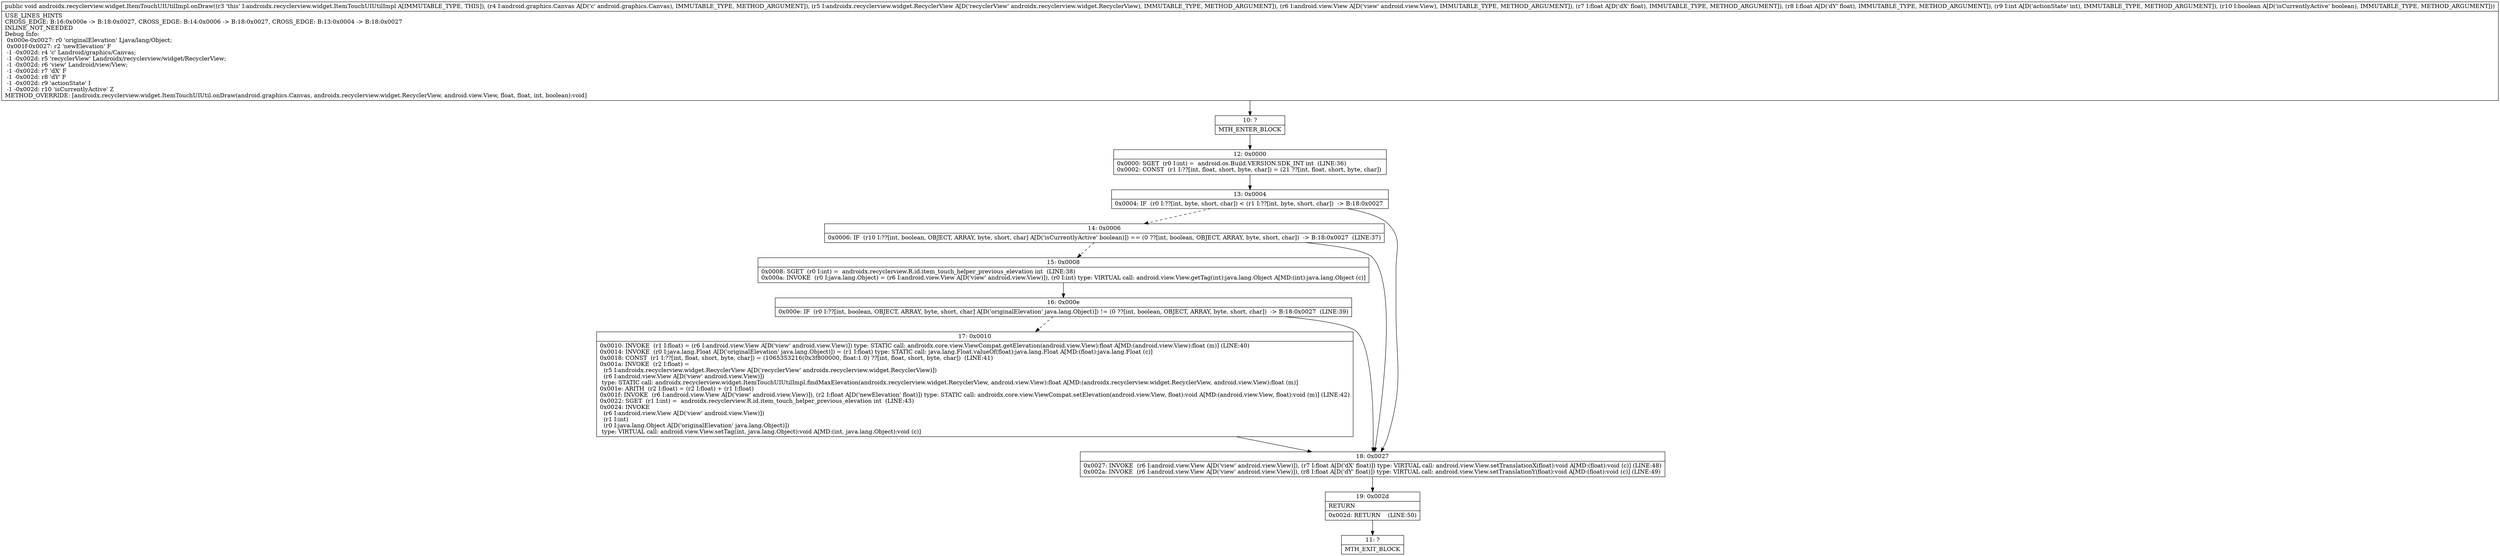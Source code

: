 digraph "CFG forandroidx.recyclerview.widget.ItemTouchUIUtilImpl.onDraw(Landroid\/graphics\/Canvas;Landroidx\/recyclerview\/widget\/RecyclerView;Landroid\/view\/View;FFIZ)V" {
Node_10 [shape=record,label="{10\:\ ?|MTH_ENTER_BLOCK\l}"];
Node_12 [shape=record,label="{12\:\ 0x0000|0x0000: SGET  (r0 I:int) =  android.os.Build.VERSION.SDK_INT int  (LINE:36)\l0x0002: CONST  (r1 I:??[int, float, short, byte, char]) = (21 ??[int, float, short, byte, char]) \l}"];
Node_13 [shape=record,label="{13\:\ 0x0004|0x0004: IF  (r0 I:??[int, byte, short, char]) \< (r1 I:??[int, byte, short, char])  \-\> B:18:0x0027 \l}"];
Node_14 [shape=record,label="{14\:\ 0x0006|0x0006: IF  (r10 I:??[int, boolean, OBJECT, ARRAY, byte, short, char] A[D('isCurrentlyActive' boolean)]) == (0 ??[int, boolean, OBJECT, ARRAY, byte, short, char])  \-\> B:18:0x0027  (LINE:37)\l}"];
Node_15 [shape=record,label="{15\:\ 0x0008|0x0008: SGET  (r0 I:int) =  androidx.recyclerview.R.id.item_touch_helper_previous_elevation int  (LINE:38)\l0x000a: INVOKE  (r0 I:java.lang.Object) = (r6 I:android.view.View A[D('view' android.view.View)]), (r0 I:int) type: VIRTUAL call: android.view.View.getTag(int):java.lang.Object A[MD:(int):java.lang.Object (c)]\l}"];
Node_16 [shape=record,label="{16\:\ 0x000e|0x000e: IF  (r0 I:??[int, boolean, OBJECT, ARRAY, byte, short, char] A[D('originalElevation' java.lang.Object)]) != (0 ??[int, boolean, OBJECT, ARRAY, byte, short, char])  \-\> B:18:0x0027  (LINE:39)\l}"];
Node_17 [shape=record,label="{17\:\ 0x0010|0x0010: INVOKE  (r1 I:float) = (r6 I:android.view.View A[D('view' android.view.View)]) type: STATIC call: androidx.core.view.ViewCompat.getElevation(android.view.View):float A[MD:(android.view.View):float (m)] (LINE:40)\l0x0014: INVOKE  (r0 I:java.lang.Float A[D('originalElevation' java.lang.Object)]) = (r1 I:float) type: STATIC call: java.lang.Float.valueOf(float):java.lang.Float A[MD:(float):java.lang.Float (c)]\l0x0018: CONST  (r1 I:??[int, float, short, byte, char]) = (1065353216(0x3f800000, float:1.0) ??[int, float, short, byte, char])  (LINE:41)\l0x001a: INVOKE  (r2 I:float) = \l  (r5 I:androidx.recyclerview.widget.RecyclerView A[D('recyclerView' androidx.recyclerview.widget.RecyclerView)])\l  (r6 I:android.view.View A[D('view' android.view.View)])\l type: STATIC call: androidx.recyclerview.widget.ItemTouchUIUtilImpl.findMaxElevation(androidx.recyclerview.widget.RecyclerView, android.view.View):float A[MD:(androidx.recyclerview.widget.RecyclerView, android.view.View):float (m)]\l0x001e: ARITH  (r2 I:float) = (r2 I:float) + (r1 I:float) \l0x001f: INVOKE  (r6 I:android.view.View A[D('view' android.view.View)]), (r2 I:float A[D('newElevation' float)]) type: STATIC call: androidx.core.view.ViewCompat.setElevation(android.view.View, float):void A[MD:(android.view.View, float):void (m)] (LINE:42)\l0x0022: SGET  (r1 I:int) =  androidx.recyclerview.R.id.item_touch_helper_previous_elevation int  (LINE:43)\l0x0024: INVOKE  \l  (r6 I:android.view.View A[D('view' android.view.View)])\l  (r1 I:int)\l  (r0 I:java.lang.Object A[D('originalElevation' java.lang.Object)])\l type: VIRTUAL call: android.view.View.setTag(int, java.lang.Object):void A[MD:(int, java.lang.Object):void (c)]\l}"];
Node_18 [shape=record,label="{18\:\ 0x0027|0x0027: INVOKE  (r6 I:android.view.View A[D('view' android.view.View)]), (r7 I:float A[D('dX' float)]) type: VIRTUAL call: android.view.View.setTranslationX(float):void A[MD:(float):void (c)] (LINE:48)\l0x002a: INVOKE  (r6 I:android.view.View A[D('view' android.view.View)]), (r8 I:float A[D('dY' float)]) type: VIRTUAL call: android.view.View.setTranslationY(float):void A[MD:(float):void (c)] (LINE:49)\l}"];
Node_19 [shape=record,label="{19\:\ 0x002d|RETURN\l|0x002d: RETURN    (LINE:50)\l}"];
Node_11 [shape=record,label="{11\:\ ?|MTH_EXIT_BLOCK\l}"];
MethodNode[shape=record,label="{public void androidx.recyclerview.widget.ItemTouchUIUtilImpl.onDraw((r3 'this' I:androidx.recyclerview.widget.ItemTouchUIUtilImpl A[IMMUTABLE_TYPE, THIS]), (r4 I:android.graphics.Canvas A[D('c' android.graphics.Canvas), IMMUTABLE_TYPE, METHOD_ARGUMENT]), (r5 I:androidx.recyclerview.widget.RecyclerView A[D('recyclerView' androidx.recyclerview.widget.RecyclerView), IMMUTABLE_TYPE, METHOD_ARGUMENT]), (r6 I:android.view.View A[D('view' android.view.View), IMMUTABLE_TYPE, METHOD_ARGUMENT]), (r7 I:float A[D('dX' float), IMMUTABLE_TYPE, METHOD_ARGUMENT]), (r8 I:float A[D('dY' float), IMMUTABLE_TYPE, METHOD_ARGUMENT]), (r9 I:int A[D('actionState' int), IMMUTABLE_TYPE, METHOD_ARGUMENT]), (r10 I:boolean A[D('isCurrentlyActive' boolean), IMMUTABLE_TYPE, METHOD_ARGUMENT]))  | USE_LINES_HINTS\lCROSS_EDGE: B:16:0x000e \-\> B:18:0x0027, CROSS_EDGE: B:14:0x0006 \-\> B:18:0x0027, CROSS_EDGE: B:13:0x0004 \-\> B:18:0x0027\lINLINE_NOT_NEEDED\lDebug Info:\l  0x000e\-0x0027: r0 'originalElevation' Ljava\/lang\/Object;\l  0x001f\-0x0027: r2 'newElevation' F\l  \-1 \-0x002d: r4 'c' Landroid\/graphics\/Canvas;\l  \-1 \-0x002d: r5 'recyclerView' Landroidx\/recyclerview\/widget\/RecyclerView;\l  \-1 \-0x002d: r6 'view' Landroid\/view\/View;\l  \-1 \-0x002d: r7 'dX' F\l  \-1 \-0x002d: r8 'dY' F\l  \-1 \-0x002d: r9 'actionState' I\l  \-1 \-0x002d: r10 'isCurrentlyActive' Z\lMETHOD_OVERRIDE: [androidx.recyclerview.widget.ItemTouchUIUtil.onDraw(android.graphics.Canvas, androidx.recyclerview.widget.RecyclerView, android.view.View, float, float, int, boolean):void]\l}"];
MethodNode -> Node_10;Node_10 -> Node_12;
Node_12 -> Node_13;
Node_13 -> Node_14[style=dashed];
Node_13 -> Node_18;
Node_14 -> Node_15[style=dashed];
Node_14 -> Node_18;
Node_15 -> Node_16;
Node_16 -> Node_17[style=dashed];
Node_16 -> Node_18;
Node_17 -> Node_18;
Node_18 -> Node_19;
Node_19 -> Node_11;
}

